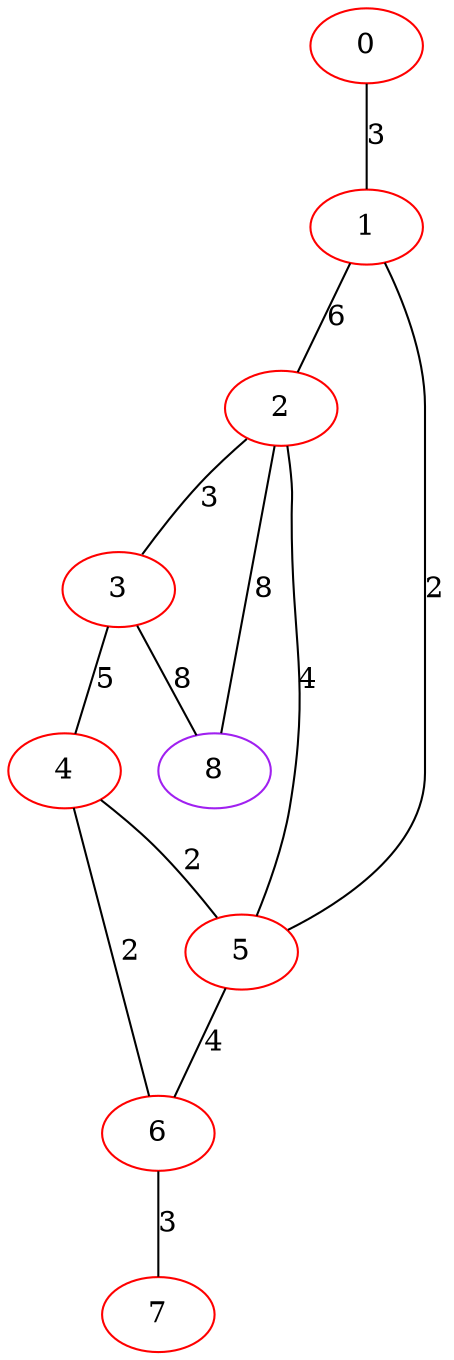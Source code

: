 graph "" {
0 [color=red, weight=1];
1 [color=red, weight=1];
2 [color=red, weight=1];
3 [color=red, weight=1];
4 [color=red, weight=1];
5 [color=red, weight=1];
6 [color=red, weight=1];
7 [color=red, weight=1];
8 [color=purple, weight=4];
0 -- 1  [key=0, label=3];
1 -- 2  [key=0, label=6];
1 -- 5  [key=0, label=2];
2 -- 8  [key=0, label=8];
2 -- 3  [key=0, label=3];
2 -- 5  [key=0, label=4];
3 -- 8  [key=0, label=8];
3 -- 4  [key=0, label=5];
4 -- 5  [key=0, label=2];
4 -- 6  [key=0, label=2];
5 -- 6  [key=0, label=4];
6 -- 7  [key=0, label=3];
}
